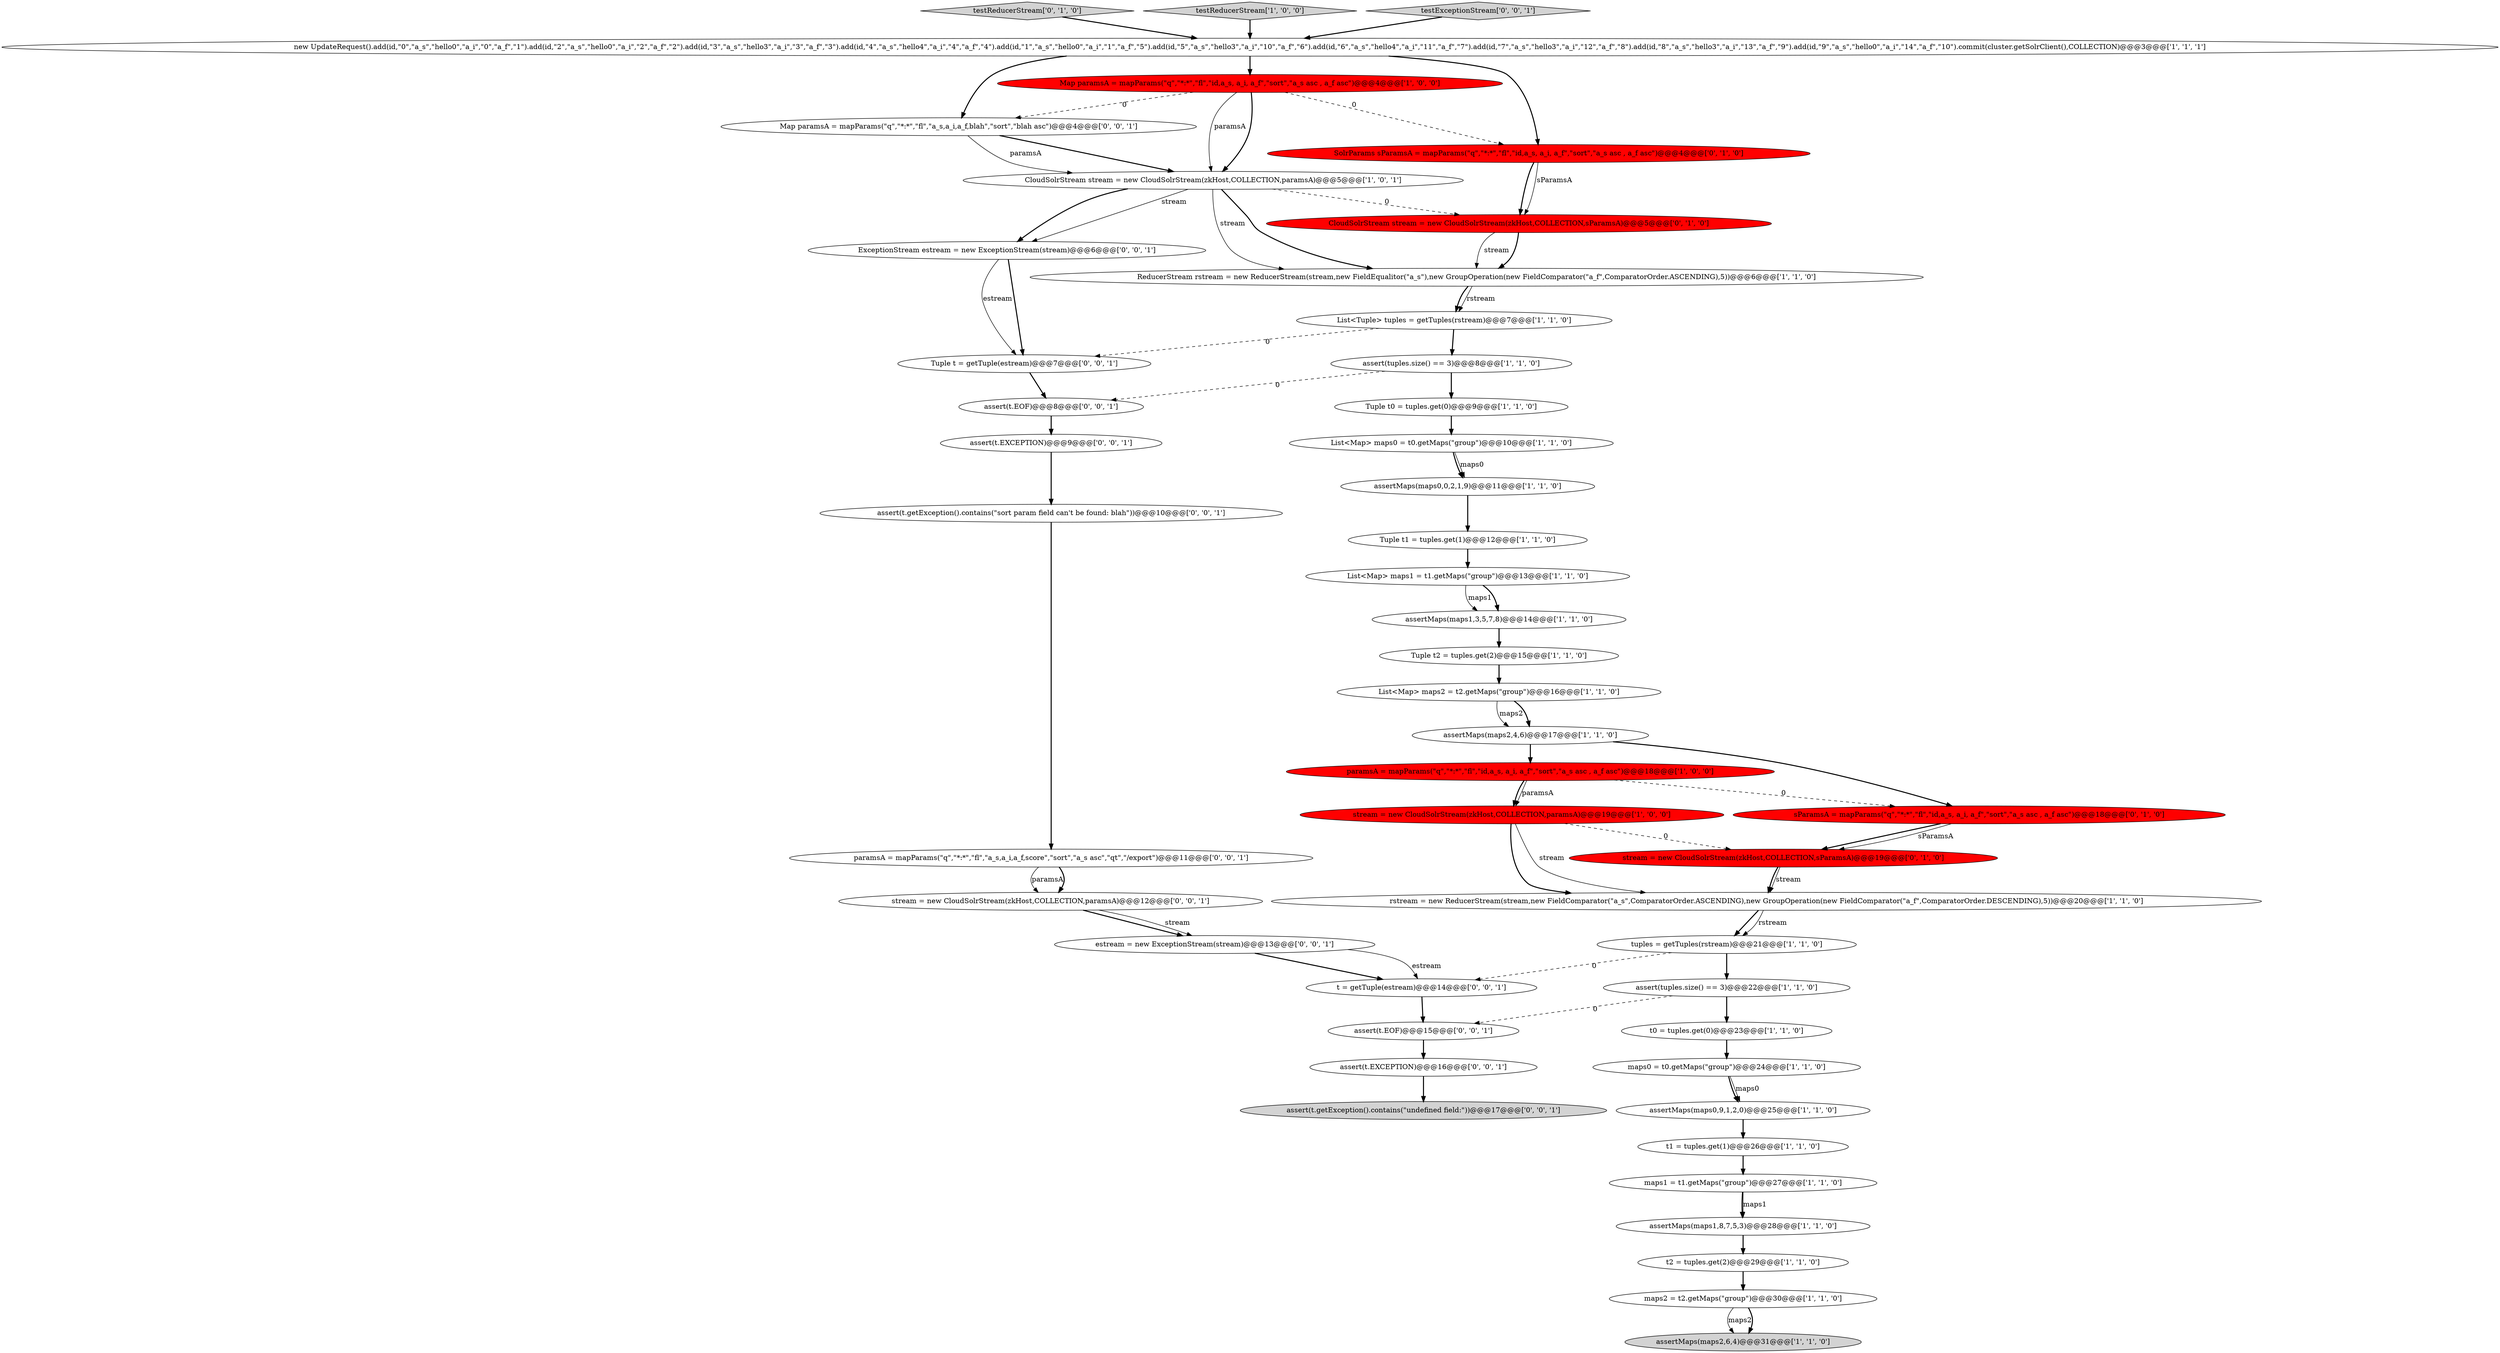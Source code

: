 digraph {
37 [style = filled, label = "estream = new ExceptionStream(stream)@@@13@@@['0', '0', '1']", fillcolor = white, shape = ellipse image = "AAA0AAABBB3BBB"];
9 [style = filled, label = "t0 = tuples.get(0)@@@23@@@['1', '1', '0']", fillcolor = white, shape = ellipse image = "AAA0AAABBB1BBB"];
45 [style = filled, label = "assert(t.getException().contains(\"sort param field can't be found: blah\"))@@@10@@@['0', '0', '1']", fillcolor = white, shape = ellipse image = "AAA0AAABBB3BBB"];
17 [style = filled, label = "ReducerStream rstream = new ReducerStream(stream,new FieldEqualitor(\"a_s\"),new GroupOperation(new FieldComparator(\"a_f\",ComparatorOrder.ASCENDING),5))@@@6@@@['1', '1', '0']", fillcolor = white, shape = ellipse image = "AAA0AAABBB1BBB"];
33 [style = filled, label = "stream = new CloudSolrStream(zkHost,COLLECTION,sParamsA)@@@19@@@['0', '1', '0']", fillcolor = red, shape = ellipse image = "AAA1AAABBB2BBB"];
27 [style = filled, label = "t2 = tuples.get(2)@@@29@@@['1', '1', '0']", fillcolor = white, shape = ellipse image = "AAA0AAABBB1BBB"];
0 [style = filled, label = "maps1 = t1.getMaps(\"group\")@@@27@@@['1', '1', '0']", fillcolor = white, shape = ellipse image = "AAA0AAABBB1BBB"];
47 [style = filled, label = "stream = new CloudSolrStream(zkHost,COLLECTION,paramsA)@@@12@@@['0', '0', '1']", fillcolor = white, shape = ellipse image = "AAA0AAABBB3BBB"];
4 [style = filled, label = "t1 = tuples.get(1)@@@26@@@['1', '1', '0']", fillcolor = white, shape = ellipse image = "AAA0AAABBB1BBB"];
5 [style = filled, label = "List<Map> maps2 = t2.getMaps(\"group\")@@@16@@@['1', '1', '0']", fillcolor = white, shape = ellipse image = "AAA0AAABBB1BBB"];
38 [style = filled, label = "ExceptionStream estream = new ExceptionStream(stream)@@@6@@@['0', '0', '1']", fillcolor = white, shape = ellipse image = "AAA0AAABBB3BBB"];
18 [style = filled, label = "assertMaps(maps0,9,1,2,0)@@@25@@@['1', '1', '0']", fillcolor = white, shape = ellipse image = "AAA0AAABBB1BBB"];
24 [style = filled, label = "CloudSolrStream stream = new CloudSolrStream(zkHost,COLLECTION,paramsA)@@@5@@@['1', '0', '1']", fillcolor = white, shape = ellipse image = "AAA0AAABBB1BBB"];
31 [style = filled, label = "testReducerStream['0', '1', '0']", fillcolor = lightgray, shape = diamond image = "AAA0AAABBB2BBB"];
35 [style = filled, label = "assert(t.EXCEPTION)@@@16@@@['0', '0', '1']", fillcolor = white, shape = ellipse image = "AAA0AAABBB3BBB"];
11 [style = filled, label = "Map paramsA = mapParams(\"q\",\"*:*\",\"fl\",\"id,a_s, a_i, a_f\",\"sort\",\"a_s asc , a_f asc\")@@@4@@@['1', '0', '0']", fillcolor = red, shape = ellipse image = "AAA1AAABBB1BBB"];
2 [style = filled, label = "assert(tuples.size() == 3)@@@22@@@['1', '1', '0']", fillcolor = white, shape = ellipse image = "AAA0AAABBB1BBB"];
8 [style = filled, label = "maps2 = t2.getMaps(\"group\")@@@30@@@['1', '1', '0']", fillcolor = white, shape = ellipse image = "AAA0AAABBB1BBB"];
13 [style = filled, label = "testReducerStream['1', '0', '0']", fillcolor = lightgray, shape = diamond image = "AAA0AAABBB1BBB"];
48 [style = filled, label = "assert(t.EOF)@@@8@@@['0', '0', '1']", fillcolor = white, shape = ellipse image = "AAA0AAABBB3BBB"];
3 [style = filled, label = "List<Map> maps0 = t0.getMaps(\"group\")@@@10@@@['1', '1', '0']", fillcolor = white, shape = ellipse image = "AAA0AAABBB1BBB"];
41 [style = filled, label = "testExceptionStream['0', '0', '1']", fillcolor = lightgray, shape = diamond image = "AAA0AAABBB3BBB"];
1 [style = filled, label = "rstream = new ReducerStream(stream,new FieldComparator(\"a_s\",ComparatorOrder.ASCENDING),new GroupOperation(new FieldComparator(\"a_f\",ComparatorOrder.DESCENDING),5))@@@20@@@['1', '1', '0']", fillcolor = white, shape = ellipse image = "AAA0AAABBB1BBB"];
30 [style = filled, label = "SolrParams sParamsA = mapParams(\"q\",\"*:*\",\"fl\",\"id,a_s, a_i, a_f\",\"sort\",\"a_s asc , a_f asc\")@@@4@@@['0', '1', '0']", fillcolor = red, shape = ellipse image = "AAA1AAABBB2BBB"];
12 [style = filled, label = "assertMaps(maps2,6,4)@@@31@@@['1', '1', '0']", fillcolor = lightgray, shape = ellipse image = "AAA0AAABBB1BBB"];
20 [style = filled, label = "List<Tuple> tuples = getTuples(rstream)@@@7@@@['1', '1', '0']", fillcolor = white, shape = ellipse image = "AAA0AAABBB1BBB"];
32 [style = filled, label = "CloudSolrStream stream = new CloudSolrStream(zkHost,COLLECTION,sParamsA)@@@5@@@['0', '1', '0']", fillcolor = red, shape = ellipse image = "AAA1AAABBB2BBB"];
43 [style = filled, label = "assert(t.getException().contains(\"undefined field:\"))@@@17@@@['0', '0', '1']", fillcolor = lightgray, shape = ellipse image = "AAA0AAABBB3BBB"];
26 [style = filled, label = "stream = new CloudSolrStream(zkHost,COLLECTION,paramsA)@@@19@@@['1', '0', '0']", fillcolor = red, shape = ellipse image = "AAA1AAABBB1BBB"];
29 [style = filled, label = "maps0 = t0.getMaps(\"group\")@@@24@@@['1', '1', '0']", fillcolor = white, shape = ellipse image = "AAA0AAABBB1BBB"];
40 [style = filled, label = "assert(t.EOF)@@@15@@@['0', '0', '1']", fillcolor = white, shape = ellipse image = "AAA0AAABBB3BBB"];
10 [style = filled, label = "Tuple t2 = tuples.get(2)@@@15@@@['1', '1', '0']", fillcolor = white, shape = ellipse image = "AAA0AAABBB1BBB"];
36 [style = filled, label = "Tuple t = getTuple(estream)@@@7@@@['0', '0', '1']", fillcolor = white, shape = ellipse image = "AAA0AAABBB3BBB"];
6 [style = filled, label = "Tuple t0 = tuples.get(0)@@@9@@@['1', '1', '0']", fillcolor = white, shape = ellipse image = "AAA0AAABBB1BBB"];
16 [style = filled, label = "assertMaps(maps0,0,2,1,9)@@@11@@@['1', '1', '0']", fillcolor = white, shape = ellipse image = "AAA0AAABBB1BBB"];
34 [style = filled, label = "sParamsA = mapParams(\"q\",\"*:*\",\"fl\",\"id,a_s, a_i, a_f\",\"sort\",\"a_s asc , a_f asc\")@@@18@@@['0', '1', '0']", fillcolor = red, shape = ellipse image = "AAA1AAABBB2BBB"];
19 [style = filled, label = "new UpdateRequest().add(id,\"0\",\"a_s\",\"hello0\",\"a_i\",\"0\",\"a_f\",\"1\").add(id,\"2\",\"a_s\",\"hello0\",\"a_i\",\"2\",\"a_f\",\"2\").add(id,\"3\",\"a_s\",\"hello3\",\"a_i\",\"3\",\"a_f\",\"3\").add(id,\"4\",\"a_s\",\"hello4\",\"a_i\",\"4\",\"a_f\",\"4\").add(id,\"1\",\"a_s\",\"hello0\",\"a_i\",\"1\",\"a_f\",\"5\").add(id,\"5\",\"a_s\",\"hello3\",\"a_i\",\"10\",\"a_f\",\"6\").add(id,\"6\",\"a_s\",\"hello4\",\"a_i\",\"11\",\"a_f\",\"7\").add(id,\"7\",\"a_s\",\"hello3\",\"a_i\",\"12\",\"a_f\",\"8\").add(id,\"8\",\"a_s\",\"hello3\",\"a_i\",\"13\",\"a_f\",\"9\").add(id,\"9\",\"a_s\",\"hello0\",\"a_i\",\"14\",\"a_f\",\"10\").commit(cluster.getSolrClient(),COLLECTION)@@@3@@@['1', '1', '1']", fillcolor = white, shape = ellipse image = "AAA0AAABBB1BBB"];
23 [style = filled, label = "assertMaps(maps1,8,7,5,3)@@@28@@@['1', '1', '0']", fillcolor = white, shape = ellipse image = "AAA0AAABBB1BBB"];
21 [style = filled, label = "List<Map> maps1 = t1.getMaps(\"group\")@@@13@@@['1', '1', '0']", fillcolor = white, shape = ellipse image = "AAA0AAABBB1BBB"];
15 [style = filled, label = "assertMaps(maps2,4,6)@@@17@@@['1', '1', '0']", fillcolor = white, shape = ellipse image = "AAA0AAABBB1BBB"];
25 [style = filled, label = "paramsA = mapParams(\"q\",\"*:*\",\"fl\",\"id,a_s, a_i, a_f\",\"sort\",\"a_s asc , a_f asc\")@@@18@@@['1', '0', '0']", fillcolor = red, shape = ellipse image = "AAA1AAABBB1BBB"];
44 [style = filled, label = "t = getTuple(estream)@@@14@@@['0', '0', '1']", fillcolor = white, shape = ellipse image = "AAA0AAABBB3BBB"];
7 [style = filled, label = "Tuple t1 = tuples.get(1)@@@12@@@['1', '1', '0']", fillcolor = white, shape = ellipse image = "AAA0AAABBB1BBB"];
14 [style = filled, label = "assert(tuples.size() == 3)@@@8@@@['1', '1', '0']", fillcolor = white, shape = ellipse image = "AAA0AAABBB1BBB"];
46 [style = filled, label = "Map paramsA = mapParams(\"q\",\"*:*\",\"fl\",\"a_s,a_i,a_f,blah\",\"sort\",\"blah asc\")@@@4@@@['0', '0', '1']", fillcolor = white, shape = ellipse image = "AAA0AAABBB3BBB"];
28 [style = filled, label = "tuples = getTuples(rstream)@@@21@@@['1', '1', '0']", fillcolor = white, shape = ellipse image = "AAA0AAABBB1BBB"];
42 [style = filled, label = "assert(t.EXCEPTION)@@@9@@@['0', '0', '1']", fillcolor = white, shape = ellipse image = "AAA0AAABBB3BBB"];
39 [style = filled, label = "paramsA = mapParams(\"q\",\"*:*\",\"fl\",\"a_s,a_i,a_f,score\",\"sort\",\"a_s asc\",\"qt\",\"/export\")@@@11@@@['0', '0', '1']", fillcolor = white, shape = ellipse image = "AAA0AAABBB3BBB"];
22 [style = filled, label = "assertMaps(maps1,3,5,7,8)@@@14@@@['1', '1', '0']", fillcolor = white, shape = ellipse image = "AAA0AAABBB1BBB"];
6->3 [style = bold, label=""];
40->35 [style = bold, label=""];
25->34 [style = dashed, label="0"];
23->27 [style = bold, label=""];
15->34 [style = bold, label=""];
41->19 [style = bold, label=""];
37->44 [style = solid, label="estream"];
42->45 [style = bold, label=""];
15->25 [style = bold, label=""];
14->48 [style = dashed, label="0"];
46->24 [style = bold, label=""];
26->1 [style = bold, label=""];
5->15 [style = solid, label="maps2"];
34->33 [style = bold, label=""];
16->7 [style = bold, label=""];
44->40 [style = bold, label=""];
26->33 [style = dashed, label="0"];
5->15 [style = bold, label=""];
17->20 [style = solid, label="rstream"];
30->32 [style = bold, label=""];
19->11 [style = bold, label=""];
20->14 [style = bold, label=""];
33->1 [style = bold, label=""];
24->38 [style = bold, label=""];
38->36 [style = bold, label=""];
2->9 [style = bold, label=""];
47->37 [style = bold, label=""];
3->16 [style = bold, label=""];
35->43 [style = bold, label=""];
21->22 [style = solid, label="maps1"];
11->24 [style = bold, label=""];
48->42 [style = bold, label=""];
38->36 [style = solid, label="estream"];
47->37 [style = solid, label="stream"];
29->18 [style = bold, label=""];
4->0 [style = bold, label=""];
24->32 [style = dashed, label="0"];
24->17 [style = solid, label="stream"];
28->2 [style = bold, label=""];
30->32 [style = solid, label="sParamsA"];
1->28 [style = bold, label=""];
13->19 [style = bold, label=""];
46->24 [style = solid, label="paramsA"];
39->47 [style = solid, label="paramsA"];
8->12 [style = solid, label="maps2"];
10->5 [style = bold, label=""];
18->4 [style = bold, label=""];
0->23 [style = bold, label=""];
1->28 [style = solid, label="rstream"];
29->18 [style = solid, label="maps0"];
24->38 [style = solid, label="stream"];
21->22 [style = bold, label=""];
20->36 [style = dashed, label="0"];
11->24 [style = solid, label="paramsA"];
28->44 [style = dashed, label="0"];
33->1 [style = solid, label="stream"];
3->16 [style = solid, label="maps0"];
32->17 [style = solid, label="stream"];
25->26 [style = bold, label=""];
24->17 [style = bold, label=""];
36->48 [style = bold, label=""];
22->10 [style = bold, label=""];
37->44 [style = bold, label=""];
26->1 [style = solid, label="stream"];
7->21 [style = bold, label=""];
19->46 [style = bold, label=""];
39->47 [style = bold, label=""];
11->46 [style = dashed, label="0"];
2->40 [style = dashed, label="0"];
11->30 [style = dashed, label="0"];
0->23 [style = solid, label="maps1"];
34->33 [style = solid, label="sParamsA"];
9->29 [style = bold, label=""];
25->26 [style = solid, label="paramsA"];
27->8 [style = bold, label=""];
14->6 [style = bold, label=""];
8->12 [style = bold, label=""];
32->17 [style = bold, label=""];
31->19 [style = bold, label=""];
45->39 [style = bold, label=""];
17->20 [style = bold, label=""];
19->30 [style = bold, label=""];
}
